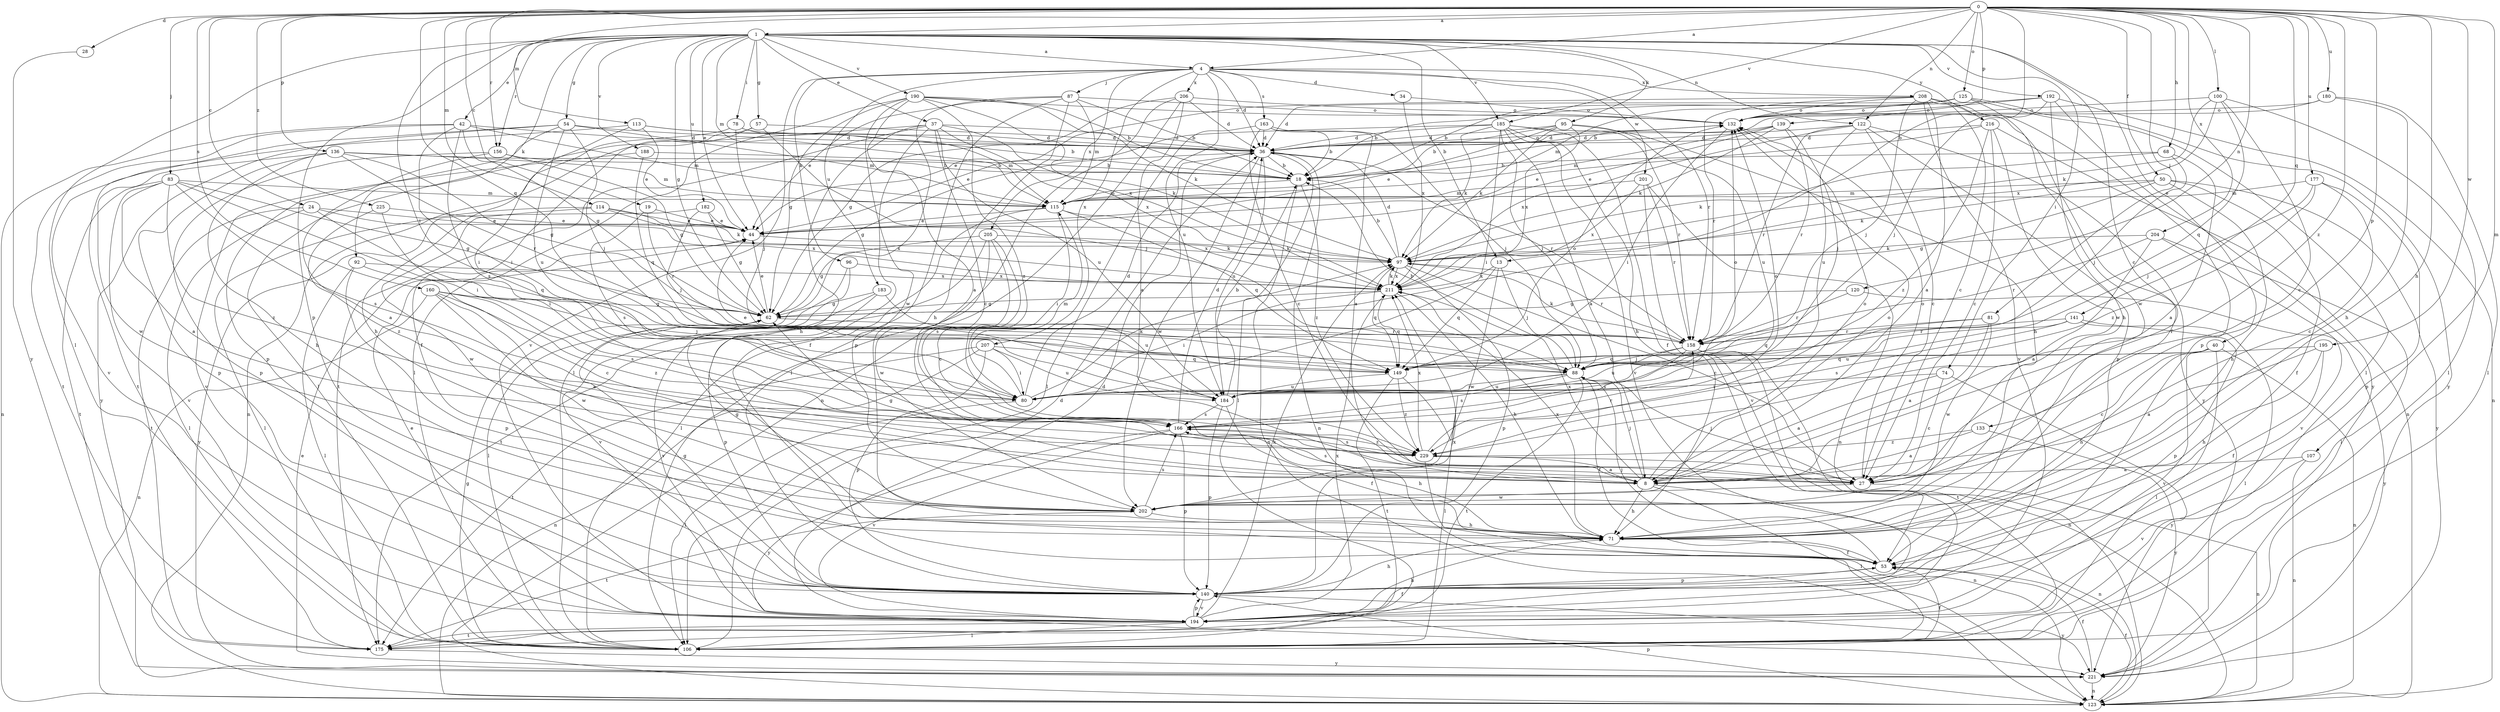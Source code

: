 strict digraph  {
0;
1;
4;
8;
13;
18;
19;
24;
27;
28;
34;
36;
37;
40;
42;
44;
50;
53;
54;
57;
62;
68;
71;
74;
78;
80;
81;
83;
87;
88;
92;
95;
96;
97;
100;
106;
107;
113;
114;
115;
120;
122;
123;
125;
132;
133;
136;
139;
140;
141;
149;
156;
158;
160;
163;
166;
175;
177;
180;
182;
183;
184;
185;
188;
190;
192;
194;
195;
201;
202;
204;
205;
206;
207;
208;
211;
216;
221;
225;
229;
0 -> 1  [label=a];
0 -> 4  [label=a];
0 -> 13  [label=b];
0 -> 19  [label=c];
0 -> 24  [label=c];
0 -> 28  [label=d];
0 -> 50  [label=f];
0 -> 68  [label=h];
0 -> 71  [label=h];
0 -> 81  [label=j];
0 -> 83  [label=j];
0 -> 100  [label=l];
0 -> 107  [label=m];
0 -> 113  [label=m];
0 -> 114  [label=m];
0 -> 120  [label=n];
0 -> 122  [label=n];
0 -> 125  [label=o];
0 -> 133  [label=p];
0 -> 136  [label=p];
0 -> 139  [label=p];
0 -> 141  [label=q];
0 -> 149  [label=q];
0 -> 156  [label=r];
0 -> 160  [label=s];
0 -> 177  [label=u];
0 -> 180  [label=u];
0 -> 185  [label=v];
0 -> 195  [label=w];
0 -> 204  [label=x];
0 -> 225  [label=z];
0 -> 229  [label=z];
1 -> 4  [label=a];
1 -> 13  [label=b];
1 -> 27  [label=c];
1 -> 37  [label=e];
1 -> 40  [label=e];
1 -> 42  [label=e];
1 -> 44  [label=e];
1 -> 54  [label=g];
1 -> 57  [label=g];
1 -> 62  [label=g];
1 -> 74  [label=i];
1 -> 78  [label=i];
1 -> 80  [label=i];
1 -> 92  [label=k];
1 -> 95  [label=k];
1 -> 106  [label=l];
1 -> 115  [label=m];
1 -> 122  [label=n];
1 -> 140  [label=p];
1 -> 156  [label=r];
1 -> 182  [label=u];
1 -> 185  [label=v];
1 -> 188  [label=v];
1 -> 190  [label=v];
1 -> 192  [label=v];
1 -> 216  [label=y];
4 -> 34  [label=d];
4 -> 36  [label=d];
4 -> 87  [label=j];
4 -> 96  [label=k];
4 -> 158  [label=r];
4 -> 163  [label=s];
4 -> 183  [label=u];
4 -> 184  [label=u];
4 -> 194  [label=v];
4 -> 201  [label=w];
4 -> 205  [label=x];
4 -> 206  [label=x];
4 -> 207  [label=x];
4 -> 208  [label=x];
8 -> 71  [label=h];
8 -> 88  [label=j];
8 -> 106  [label=l];
8 -> 123  [label=n];
8 -> 132  [label=o];
8 -> 166  [label=s];
8 -> 211  [label=x];
13 -> 88  [label=j];
13 -> 149  [label=q];
13 -> 202  [label=w];
13 -> 211  [label=x];
18 -> 115  [label=m];
18 -> 123  [label=n];
18 -> 229  [label=z];
19 -> 44  [label=e];
19 -> 158  [label=r];
19 -> 166  [label=s];
24 -> 44  [label=e];
24 -> 106  [label=l];
24 -> 149  [label=q];
24 -> 175  [label=t];
24 -> 211  [label=x];
27 -> 62  [label=g];
27 -> 88  [label=j];
27 -> 123  [label=n];
27 -> 132  [label=o];
27 -> 202  [label=w];
28 -> 221  [label=y];
34 -> 132  [label=o];
34 -> 211  [label=x];
36 -> 18  [label=b];
36 -> 62  [label=g];
36 -> 106  [label=l];
36 -> 123  [label=n];
36 -> 132  [label=o];
36 -> 158  [label=r];
36 -> 184  [label=u];
36 -> 202  [label=w];
37 -> 27  [label=c];
37 -> 36  [label=d];
37 -> 53  [label=f];
37 -> 71  [label=h];
37 -> 97  [label=k];
37 -> 123  [label=n];
37 -> 175  [label=t];
37 -> 184  [label=u];
37 -> 211  [label=x];
40 -> 27  [label=c];
40 -> 71  [label=h];
40 -> 106  [label=l];
40 -> 123  [label=n];
40 -> 149  [label=q];
40 -> 194  [label=v];
42 -> 36  [label=d];
42 -> 62  [label=g];
42 -> 80  [label=i];
42 -> 115  [label=m];
42 -> 123  [label=n];
42 -> 166  [label=s];
42 -> 175  [label=t];
44 -> 97  [label=k];
50 -> 53  [label=f];
50 -> 62  [label=g];
50 -> 71  [label=h];
50 -> 97  [label=k];
50 -> 115  [label=m];
50 -> 221  [label=y];
53 -> 88  [label=j];
53 -> 140  [label=p];
54 -> 36  [label=d];
54 -> 88  [label=j];
54 -> 115  [label=m];
54 -> 140  [label=p];
54 -> 175  [label=t];
54 -> 184  [label=u];
54 -> 221  [label=y];
57 -> 36  [label=d];
57 -> 53  [label=f];
57 -> 88  [label=j];
57 -> 106  [label=l];
62 -> 44  [label=e];
62 -> 158  [label=r];
68 -> 8  [label=a];
68 -> 18  [label=b];
68 -> 88  [label=j];
68 -> 97  [label=k];
71 -> 53  [label=f];
71 -> 211  [label=x];
74 -> 8  [label=a];
74 -> 27  [label=c];
74 -> 80  [label=i];
74 -> 221  [label=y];
78 -> 36  [label=d];
78 -> 71  [label=h];
78 -> 88  [label=j];
78 -> 115  [label=m];
80 -> 36  [label=d];
80 -> 97  [label=k];
80 -> 106  [label=l];
80 -> 115  [label=m];
80 -> 132  [label=o];
81 -> 8  [label=a];
81 -> 149  [label=q];
81 -> 158  [label=r];
81 -> 202  [label=w];
83 -> 8  [label=a];
83 -> 62  [label=g];
83 -> 80  [label=i];
83 -> 115  [label=m];
83 -> 166  [label=s];
83 -> 175  [label=t];
83 -> 194  [label=v];
83 -> 229  [label=z];
87 -> 18  [label=b];
87 -> 44  [label=e];
87 -> 71  [label=h];
87 -> 106  [label=l];
87 -> 115  [label=m];
87 -> 132  [label=o];
87 -> 140  [label=p];
88 -> 18  [label=b];
88 -> 53  [label=f];
88 -> 80  [label=i];
88 -> 166  [label=s];
88 -> 175  [label=t];
88 -> 184  [label=u];
92 -> 27  [label=c];
92 -> 106  [label=l];
92 -> 140  [label=p];
92 -> 211  [label=x];
95 -> 18  [label=b];
95 -> 36  [label=d];
95 -> 44  [label=e];
95 -> 71  [label=h];
95 -> 97  [label=k];
95 -> 184  [label=u];
95 -> 211  [label=x];
96 -> 106  [label=l];
96 -> 194  [label=v];
96 -> 211  [label=x];
97 -> 18  [label=b];
97 -> 27  [label=c];
97 -> 36  [label=d];
97 -> 140  [label=p];
97 -> 149  [label=q];
97 -> 158  [label=r];
97 -> 211  [label=x];
100 -> 27  [label=c];
100 -> 97  [label=k];
100 -> 106  [label=l];
100 -> 132  [label=o];
100 -> 149  [label=q];
100 -> 211  [label=x];
106 -> 36  [label=d];
106 -> 53  [label=f];
106 -> 62  [label=g];
107 -> 8  [label=a];
107 -> 123  [label=n];
107 -> 194  [label=v];
113 -> 18  [label=b];
113 -> 36  [label=d];
113 -> 44  [label=e];
113 -> 80  [label=i];
113 -> 194  [label=v];
114 -> 44  [label=e];
114 -> 97  [label=k];
114 -> 106  [label=l];
114 -> 202  [label=w];
114 -> 211  [label=x];
115 -> 44  [label=e];
115 -> 80  [label=i];
115 -> 106  [label=l];
115 -> 149  [label=q];
115 -> 211  [label=x];
120 -> 62  [label=g];
120 -> 158  [label=r];
120 -> 221  [label=y];
122 -> 27  [label=c];
122 -> 36  [label=d];
122 -> 140  [label=p];
122 -> 158  [label=r];
122 -> 184  [label=u];
122 -> 211  [label=x];
122 -> 221  [label=y];
123 -> 53  [label=f];
123 -> 140  [label=p];
125 -> 18  [label=b];
125 -> 36  [label=d];
125 -> 106  [label=l];
125 -> 115  [label=m];
125 -> 132  [label=o];
125 -> 202  [label=w];
125 -> 221  [label=y];
132 -> 36  [label=d];
132 -> 80  [label=i];
133 -> 8  [label=a];
133 -> 221  [label=y];
133 -> 229  [label=z];
136 -> 18  [label=b];
136 -> 62  [label=g];
136 -> 71  [label=h];
136 -> 115  [label=m];
136 -> 140  [label=p];
136 -> 158  [label=r];
136 -> 202  [label=w];
139 -> 36  [label=d];
139 -> 44  [label=e];
139 -> 88  [label=j];
139 -> 97  [label=k];
139 -> 115  [label=m];
139 -> 158  [label=r];
140 -> 62  [label=g];
140 -> 71  [label=h];
140 -> 194  [label=v];
140 -> 211  [label=x];
140 -> 221  [label=y];
141 -> 106  [label=l];
141 -> 140  [label=p];
141 -> 158  [label=r];
141 -> 166  [label=s];
141 -> 184  [label=u];
149 -> 106  [label=l];
149 -> 132  [label=o];
149 -> 175  [label=t];
149 -> 184  [label=u];
149 -> 229  [label=z];
156 -> 8  [label=a];
156 -> 18  [label=b];
156 -> 62  [label=g];
156 -> 140  [label=p];
158 -> 88  [label=j];
158 -> 97  [label=k];
158 -> 123  [label=n];
158 -> 166  [label=s];
158 -> 175  [label=t];
158 -> 184  [label=u];
160 -> 8  [label=a];
160 -> 62  [label=g];
160 -> 88  [label=j];
160 -> 123  [label=n];
160 -> 166  [label=s];
160 -> 202  [label=w];
160 -> 229  [label=z];
163 -> 8  [label=a];
163 -> 18  [label=b];
163 -> 27  [label=c];
163 -> 36  [label=d];
163 -> 88  [label=j];
163 -> 106  [label=l];
166 -> 36  [label=d];
166 -> 71  [label=h];
166 -> 132  [label=o];
166 -> 140  [label=p];
166 -> 194  [label=v];
166 -> 221  [label=y];
166 -> 229  [label=z];
175 -> 221  [label=y];
177 -> 27  [label=c];
177 -> 88  [label=j];
177 -> 115  [label=m];
177 -> 140  [label=p];
177 -> 229  [label=z];
180 -> 18  [label=b];
180 -> 71  [label=h];
180 -> 106  [label=l];
180 -> 132  [label=o];
182 -> 44  [label=e];
182 -> 62  [label=g];
182 -> 88  [label=j];
182 -> 221  [label=y];
183 -> 62  [label=g];
183 -> 140  [label=p];
183 -> 184  [label=u];
183 -> 194  [label=v];
184 -> 18  [label=b];
184 -> 44  [label=e];
184 -> 53  [label=f];
184 -> 140  [label=p];
184 -> 166  [label=s];
185 -> 8  [label=a];
185 -> 36  [label=d];
185 -> 44  [label=e];
185 -> 53  [label=f];
185 -> 71  [label=h];
185 -> 80  [label=i];
185 -> 88  [label=j];
185 -> 97  [label=k];
185 -> 158  [label=r];
185 -> 194  [label=v];
188 -> 18  [label=b];
188 -> 149  [label=q];
188 -> 194  [label=v];
190 -> 8  [label=a];
190 -> 18  [label=b];
190 -> 62  [label=g];
190 -> 97  [label=k];
190 -> 106  [label=l];
190 -> 132  [label=o];
190 -> 202  [label=w];
190 -> 211  [label=x];
190 -> 229  [label=z];
192 -> 18  [label=b];
192 -> 71  [label=h];
192 -> 88  [label=j];
192 -> 123  [label=n];
192 -> 132  [label=o];
192 -> 221  [label=y];
194 -> 36  [label=d];
194 -> 44  [label=e];
194 -> 53  [label=f];
194 -> 71  [label=h];
194 -> 97  [label=k];
194 -> 106  [label=l];
194 -> 140  [label=p];
194 -> 175  [label=t];
194 -> 211  [label=x];
195 -> 8  [label=a];
195 -> 53  [label=f];
195 -> 71  [label=h];
195 -> 149  [label=q];
201 -> 115  [label=m];
201 -> 123  [label=n];
201 -> 158  [label=r];
201 -> 194  [label=v];
201 -> 211  [label=x];
202 -> 62  [label=g];
202 -> 71  [label=h];
202 -> 132  [label=o];
202 -> 166  [label=s];
202 -> 175  [label=t];
204 -> 8  [label=a];
204 -> 97  [label=k];
204 -> 106  [label=l];
204 -> 158  [label=r];
204 -> 194  [label=v];
205 -> 27  [label=c];
205 -> 62  [label=g];
205 -> 97  [label=k];
205 -> 166  [label=s];
205 -> 175  [label=t];
205 -> 202  [label=w];
206 -> 8  [label=a];
206 -> 36  [label=d];
206 -> 62  [label=g];
206 -> 106  [label=l];
206 -> 123  [label=n];
206 -> 132  [label=o];
207 -> 80  [label=i];
207 -> 123  [label=n];
207 -> 140  [label=p];
207 -> 149  [label=q];
207 -> 175  [label=t];
207 -> 184  [label=u];
208 -> 8  [label=a];
208 -> 27  [label=c];
208 -> 44  [label=e];
208 -> 53  [label=f];
208 -> 88  [label=j];
208 -> 132  [label=o];
208 -> 140  [label=p];
208 -> 158  [label=r];
208 -> 194  [label=v];
211 -> 62  [label=g];
211 -> 71  [label=h];
211 -> 80  [label=i];
211 -> 97  [label=k];
211 -> 149  [label=q];
216 -> 27  [label=c];
216 -> 36  [label=d];
216 -> 44  [label=e];
216 -> 123  [label=n];
216 -> 202  [label=w];
216 -> 229  [label=z];
221 -> 44  [label=e];
221 -> 53  [label=f];
221 -> 123  [label=n];
225 -> 44  [label=e];
225 -> 80  [label=i];
225 -> 229  [label=z];
229 -> 8  [label=a];
229 -> 27  [label=c];
229 -> 123  [label=n];
229 -> 158  [label=r];
229 -> 166  [label=s];
229 -> 211  [label=x];
}
